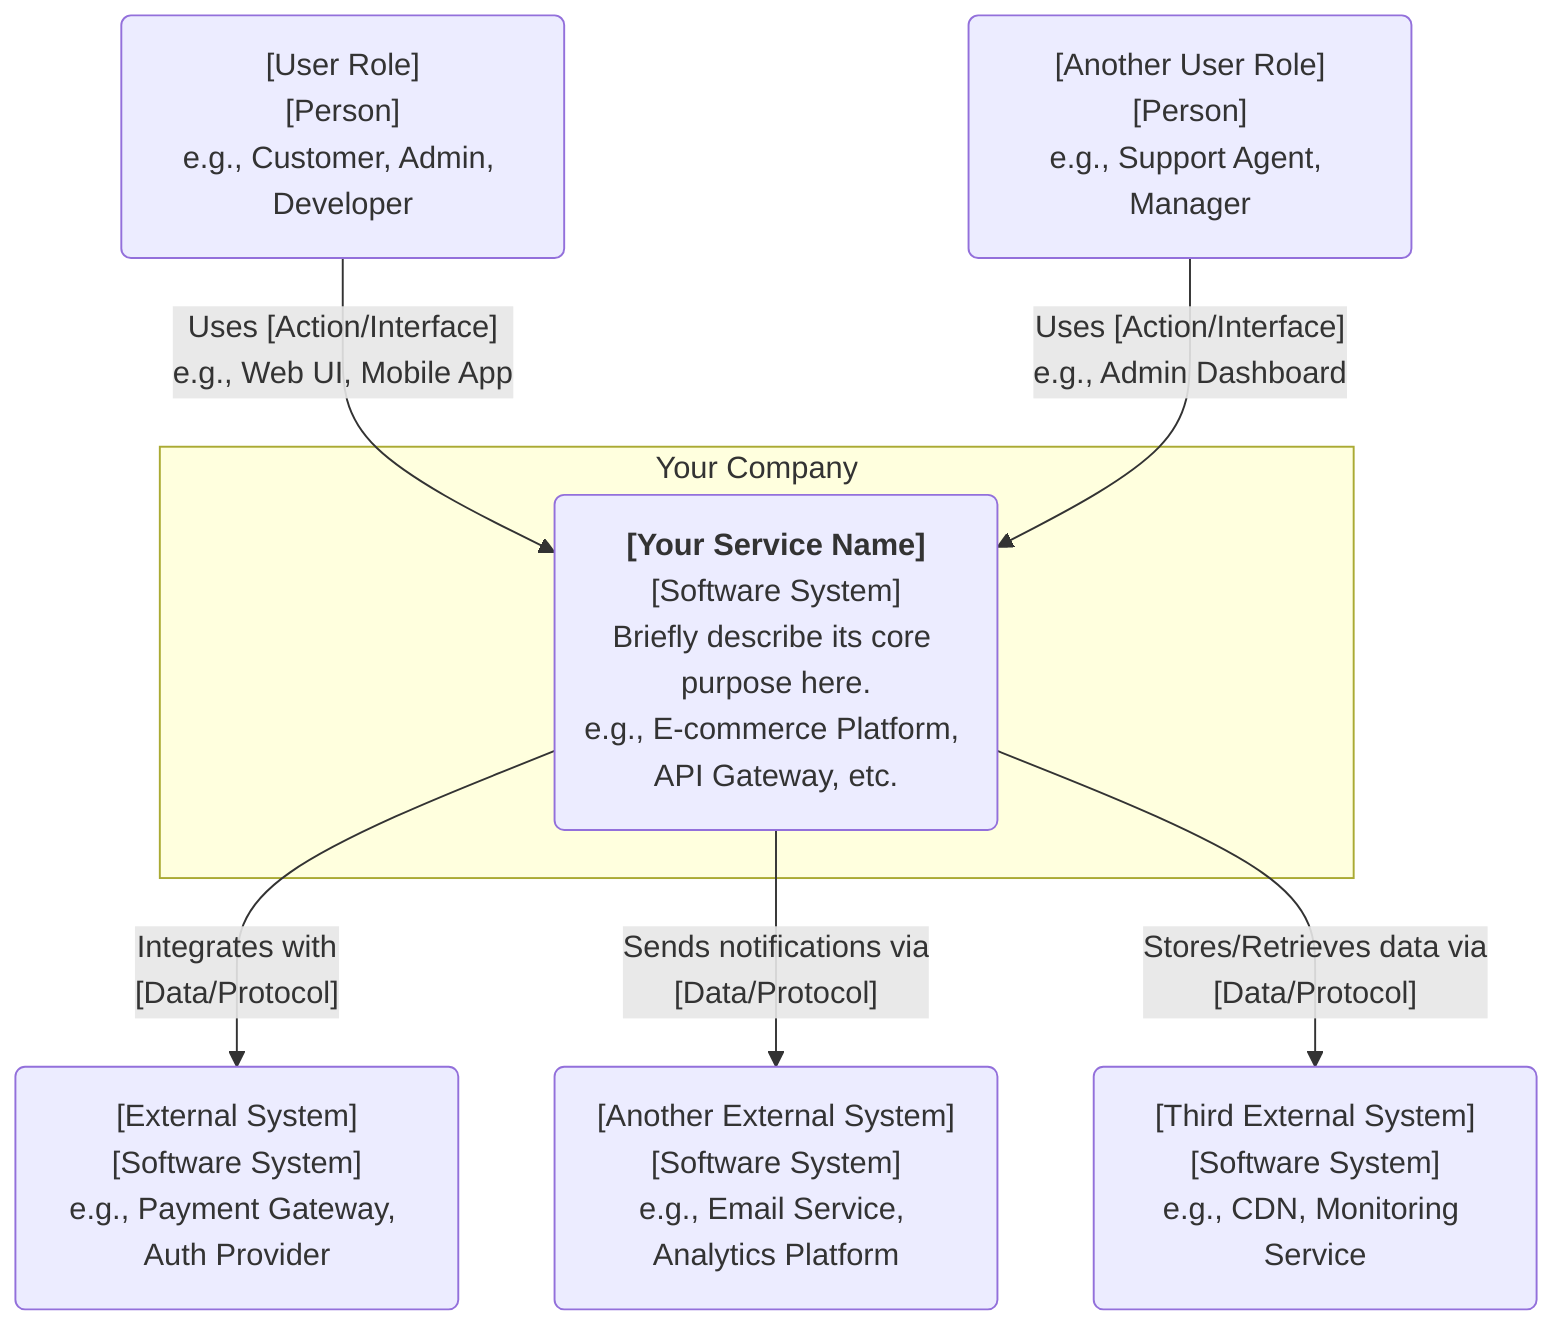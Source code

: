 graph TD
    %% Define Users (Actors) - People who use the system
    user1("[User Role]<br>[Person]<br>e.g., Customer, Admin, Developer")
    user2("[Another User Role]<br>[Person]<br>e.g., Support Agent, Manager")

    %% Define your system within a boundary
    subgraph "Your Company"
        yourSystem("<strong>[Your Service Name]</strong><br>[Software System]<br>Briefly describe its core purpose here.<br>e.g., E-commerce Platform, API Gateway, etc.")
    end

    %% Define External Systems it interacts with
    extSystem1("[External System]<br>[Software System]<br>e.g., Payment Gateway, Auth Provider")
    extSystem2("[Another External System]<br>[Software System]<br>e.g., Email Service, Analytics Platform")
    extSystem3("[Third External System]<br>[Software System]<br>e.g., CDN, Monitoring Service")

    %% Define the relationships and data flow
    user1 -- "Uses [Action/Interface]<br>e.g., Web UI, Mobile App" --> yourSystem
    user2 -- "Uses [Action/Interface]<br>e.g., Admin Dashboard" --> yourSystem
    yourSystem -- "Integrates with<br>[Data/Protocol]" --> extSystem1
    yourSystem -- "Sends notifications via<br>[Data/Protocol]" --> extSystem2
    yourSystem -- "Stores/Retrieves data via<br>[Data/Protocol]" --> extSystem3